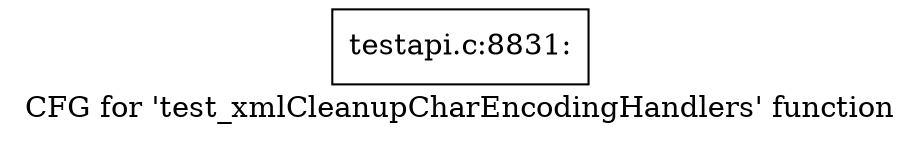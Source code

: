 digraph "CFG for 'test_xmlCleanupCharEncodingHandlers' function" {
	label="CFG for 'test_xmlCleanupCharEncodingHandlers' function";

	Node0x4537d90 [shape=record,label="{testapi.c:8831:}"];
}
